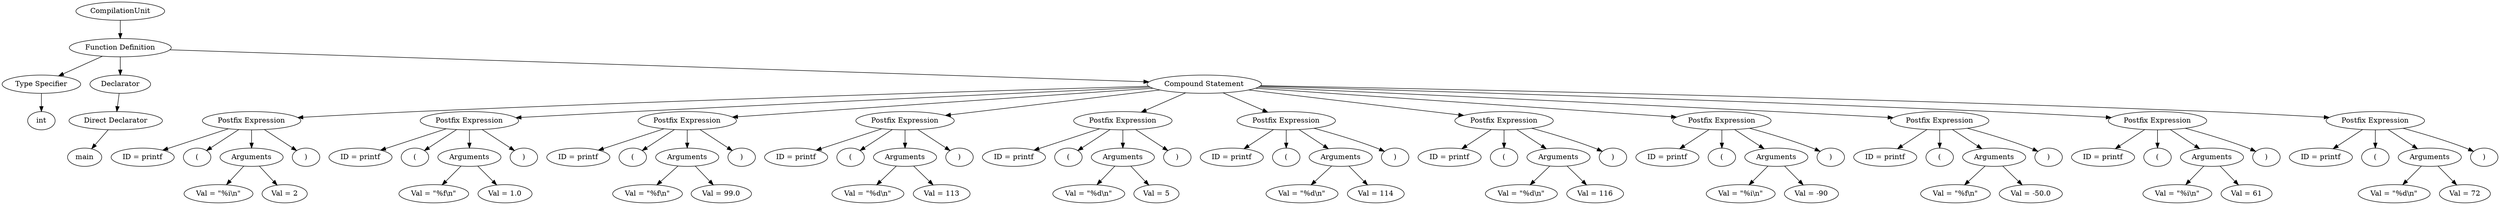 digraph G {
		Q0[label="CompilationUnit"];
		Q0 -> Q1
		Q1[label="Function Definition"];
		Q1 -> Q2
		Q2[label="Type Specifier"];
		Q2 -> Q3
		Q3[label="int"];
		Q1 -> Q4
		Q4[label="Declarator"];
		Q4 -> Q5
		Q5[label="Direct Declarator"];
		Q5 -> Q6
		Q6[label="main"];
		Q1 -> Q7
		Q7[label="Compound Statement"];
		Q7 -> Q8
		Q8[label="Postfix Expression"];
		Q8 -> Q9
		Q9[label="ID = printf"];
		Q8 -> Q10
		Q10[label="("];
		Q8 -> Q11
		Q11[label="Arguments"];
		Q11 -> Q12
		Q12[label="Val = \"%i\\n\""];
		Q11 -> Q13
		Q13[label="Val = 2"];
		Q8 -> Q14
		Q14[label=")"];
		Q7 -> Q15
		Q15[label="Postfix Expression"];
		Q15 -> Q16
		Q16[label="ID = printf"];
		Q15 -> Q17
		Q17[label="("];
		Q15 -> Q18
		Q18[label="Arguments"];
		Q18 -> Q19
		Q19[label="Val = \"%f\\n\""];
		Q18 -> Q20
		Q20[label="Val = 1.0"];
		Q15 -> Q21
		Q21[label=")"];
		Q7 -> Q22
		Q22[label="Postfix Expression"];
		Q22 -> Q23
		Q23[label="ID = printf"];
		Q22 -> Q24
		Q24[label="("];
		Q22 -> Q25
		Q25[label="Arguments"];
		Q25 -> Q26
		Q26[label="Val = \"%f\\n\""];
		Q25 -> Q27
		Q27[label="Val = 99.0"];
		Q22 -> Q28
		Q28[label=")"];
		Q7 -> Q29
		Q29[label="Postfix Expression"];
		Q29 -> Q30
		Q30[label="ID = printf"];
		Q29 -> Q31
		Q31[label="("];
		Q29 -> Q32
		Q32[label="Arguments"];
		Q32 -> Q33
		Q33[label="Val = \"%d\\n\""];
		Q32 -> Q34
		Q34[label="Val = 113"];
		Q29 -> Q35
		Q35[label=")"];
		Q7 -> Q36
		Q36[label="Postfix Expression"];
		Q36 -> Q37
		Q37[label="ID = printf"];
		Q36 -> Q38
		Q38[label="("];
		Q36 -> Q39
		Q39[label="Arguments"];
		Q39 -> Q40
		Q40[label="Val = \"%d\\n\""];
		Q39 -> Q41
		Q41[label="Val = 5"];
		Q36 -> Q42
		Q42[label=")"];
		Q7 -> Q43
		Q43[label="Postfix Expression"];
		Q43 -> Q44
		Q44[label="ID = printf"];
		Q43 -> Q45
		Q45[label="("];
		Q43 -> Q46
		Q46[label="Arguments"];
		Q46 -> Q47
		Q47[label="Val = \"%d\\n\""];
		Q46 -> Q48
		Q48[label="Val = 114"];
		Q43 -> Q49
		Q49[label=")"];
		Q7 -> Q50
		Q50[label="Postfix Expression"];
		Q50 -> Q51
		Q51[label="ID = printf"];
		Q50 -> Q52
		Q52[label="("];
		Q50 -> Q53
		Q53[label="Arguments"];
		Q53 -> Q54
		Q54[label="Val = \"%d\\n\""];
		Q53 -> Q55
		Q55[label="Val = 116"];
		Q50 -> Q56
		Q56[label=")"];
		Q7 -> Q57
		Q57[label="Postfix Expression"];
		Q57 -> Q58
		Q58[label="ID = printf"];
		Q57 -> Q59
		Q59[label="("];
		Q57 -> Q60
		Q60[label="Arguments"];
		Q60 -> Q61
		Q61[label="Val = \"%i\\n\""];
		Q60 -> Q62
		Q62[label="Val = -90"];
		Q57 -> Q63
		Q63[label=")"];
		Q7 -> Q64
		Q64[label="Postfix Expression"];
		Q64 -> Q65
		Q65[label="ID = printf"];
		Q64 -> Q66
		Q66[label="("];
		Q64 -> Q67
		Q67[label="Arguments"];
		Q67 -> Q68
		Q68[label="Val = \"%f\\n\""];
		Q67 -> Q69
		Q69[label="Val = -50.0"];
		Q64 -> Q70
		Q70[label=")"];
		Q7 -> Q71
		Q71[label="Postfix Expression"];
		Q71 -> Q72
		Q72[label="ID = printf"];
		Q71 -> Q73
		Q73[label="("];
		Q71 -> Q74
		Q74[label="Arguments"];
		Q74 -> Q75
		Q75[label="Val = \"%i\\n\""];
		Q74 -> Q76
		Q76[label="Val = 61"];
		Q71 -> Q77
		Q77[label=")"];
		Q7 -> Q78
		Q78[label="Postfix Expression"];
		Q78 -> Q79
		Q79[label="ID = printf"];
		Q78 -> Q80
		Q80[label="("];
		Q78 -> Q81
		Q81[label="Arguments"];
		Q81 -> Q82
		Q82[label="Val = \"%d\\n\""];
		Q81 -> Q83
		Q83[label="Val = 72"];
		Q78 -> Q84
		Q84[label=")"];
		
}